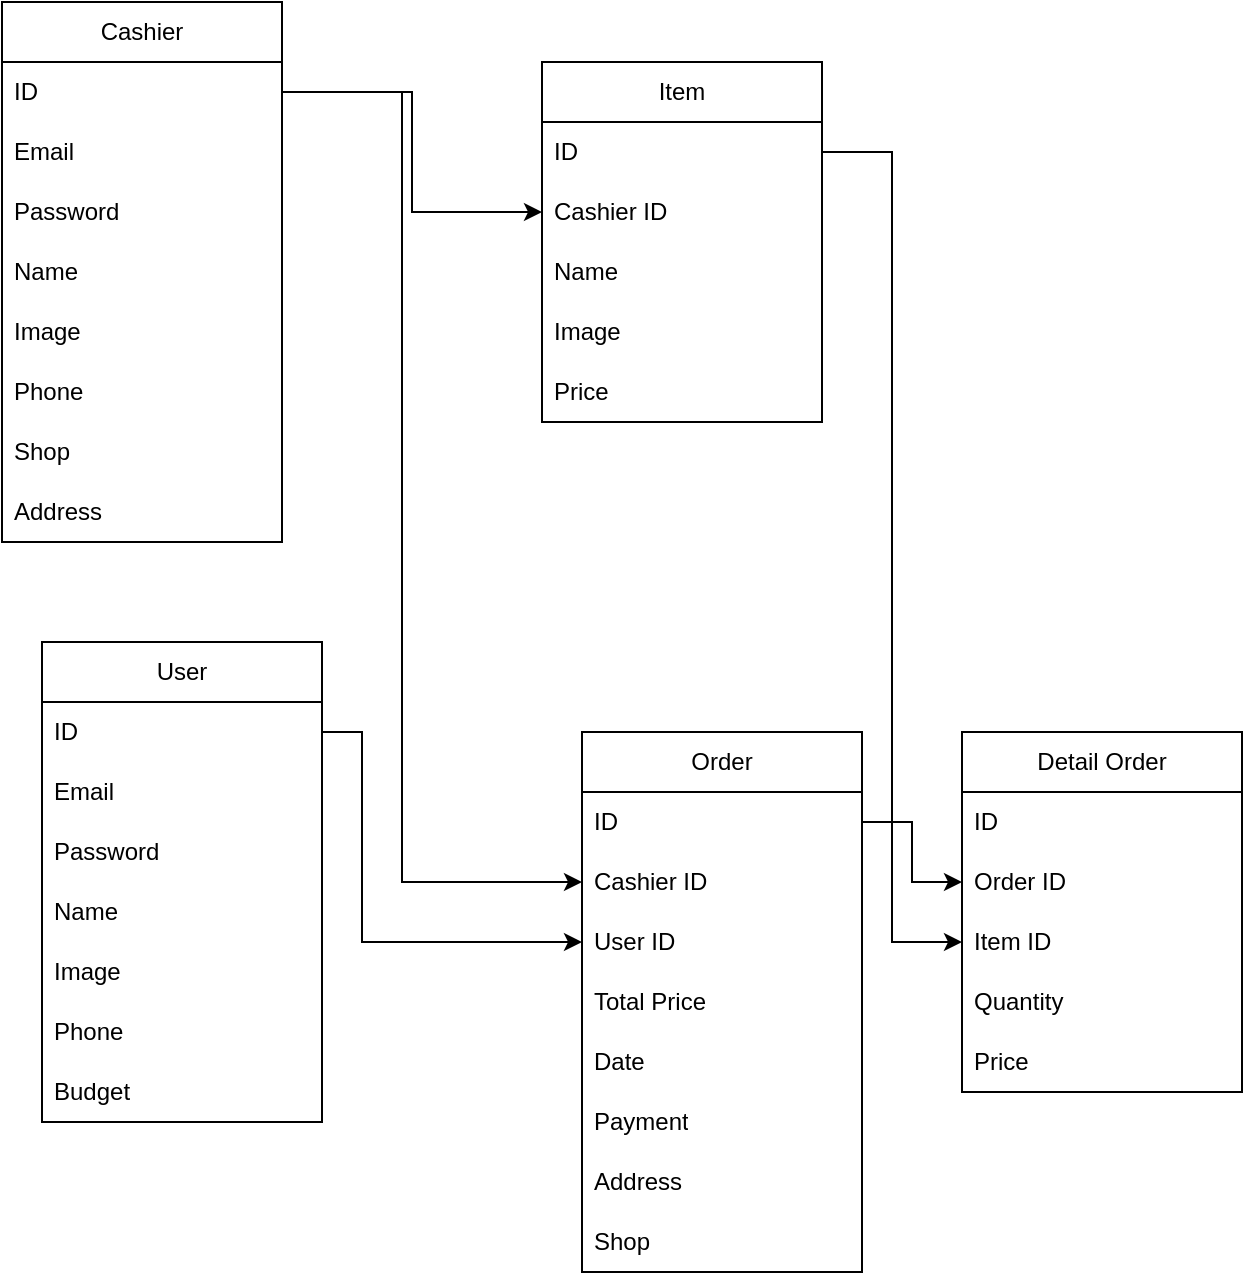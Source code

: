 <mxfile>
    <diagram id="Nd0yp7cU4rtlj6QVk-Z5" name="Page-1">
        <mxGraphModel dx="682" dy="569" grid="1" gridSize="10" guides="1" tooltips="1" connect="1" arrows="1" fold="1" page="1" pageScale="1" pageWidth="827" pageHeight="1169" math="0" shadow="0">
            <root>
                <mxCell id="0"/>
                <mxCell id="1" parent="0"/>
                <mxCell id="KE-ZS_bzrs1-saGK04Xc-1" value="User" style="swimlane;fontStyle=0;childLayout=stackLayout;horizontal=1;startSize=30;horizontalStack=0;resizeParent=1;resizeParentMax=0;resizeLast=0;collapsible=1;marginBottom=0;whiteSpace=wrap;html=1;" parent="1" vertex="1">
                    <mxGeometry x="70" y="820" width="140" height="240" as="geometry"/>
                </mxCell>
                <mxCell id="KE-ZS_bzrs1-saGK04Xc-2" value="ID" style="text;strokeColor=none;fillColor=none;align=left;verticalAlign=middle;spacingLeft=4;spacingRight=4;overflow=hidden;points=[[0,0.5],[1,0.5]];portConstraint=eastwest;rotatable=0;whiteSpace=wrap;html=1;" parent="KE-ZS_bzrs1-saGK04Xc-1" vertex="1">
                    <mxGeometry y="30" width="140" height="30" as="geometry"/>
                </mxCell>
                <mxCell id="KE-ZS_bzrs1-saGK04Xc-3" value="Email" style="text;strokeColor=none;fillColor=none;align=left;verticalAlign=middle;spacingLeft=4;spacingRight=4;overflow=hidden;points=[[0,0.5],[1,0.5]];portConstraint=eastwest;rotatable=0;whiteSpace=wrap;html=1;" parent="KE-ZS_bzrs1-saGK04Xc-1" vertex="1">
                    <mxGeometry y="60" width="140" height="30" as="geometry"/>
                </mxCell>
                <mxCell id="KE-ZS_bzrs1-saGK04Xc-4" value="Password" style="text;strokeColor=none;fillColor=none;align=left;verticalAlign=middle;spacingLeft=4;spacingRight=4;overflow=hidden;points=[[0,0.5],[1,0.5]];portConstraint=eastwest;rotatable=0;whiteSpace=wrap;html=1;" parent="KE-ZS_bzrs1-saGK04Xc-1" vertex="1">
                    <mxGeometry y="90" width="140" height="30" as="geometry"/>
                </mxCell>
                <mxCell id="KE-ZS_bzrs1-saGK04Xc-5" value="Name" style="text;strokeColor=none;fillColor=none;align=left;verticalAlign=middle;spacingLeft=4;spacingRight=4;overflow=hidden;points=[[0,0.5],[1,0.5]];portConstraint=eastwest;rotatable=0;whiteSpace=wrap;html=1;" parent="KE-ZS_bzrs1-saGK04Xc-1" vertex="1">
                    <mxGeometry y="120" width="140" height="30" as="geometry"/>
                </mxCell>
                <mxCell id="KE-ZS_bzrs1-saGK04Xc-36" value="Image" style="text;strokeColor=none;fillColor=none;align=left;verticalAlign=middle;spacingLeft=4;spacingRight=4;overflow=hidden;points=[[0,0.5],[1,0.5]];portConstraint=eastwest;rotatable=0;whiteSpace=wrap;html=1;" parent="KE-ZS_bzrs1-saGK04Xc-1" vertex="1">
                    <mxGeometry y="150" width="140" height="30" as="geometry"/>
                </mxCell>
                <mxCell id="KE-ZS_bzrs1-saGK04Xc-6" value="Phone" style="text;strokeColor=none;fillColor=none;align=left;verticalAlign=middle;spacingLeft=4;spacingRight=4;overflow=hidden;points=[[0,0.5],[1,0.5]];portConstraint=eastwest;rotatable=0;whiteSpace=wrap;html=1;" parent="KE-ZS_bzrs1-saGK04Xc-1" vertex="1">
                    <mxGeometry y="180" width="140" height="30" as="geometry"/>
                </mxCell>
                <mxCell id="wDjxrY-nJtku_MzewTKC-1" value="Budget" style="text;strokeColor=none;fillColor=none;align=left;verticalAlign=middle;spacingLeft=4;spacingRight=4;overflow=hidden;points=[[0,0.5],[1,0.5]];portConstraint=eastwest;rotatable=0;whiteSpace=wrap;html=1;" parent="KE-ZS_bzrs1-saGK04Xc-1" vertex="1">
                    <mxGeometry y="210" width="140" height="30" as="geometry"/>
                </mxCell>
                <mxCell id="KE-ZS_bzrs1-saGK04Xc-9" value="Item" style="swimlane;fontStyle=0;childLayout=stackLayout;horizontal=1;startSize=30;horizontalStack=0;resizeParent=1;resizeParentMax=0;resizeLast=0;collapsible=1;marginBottom=0;whiteSpace=wrap;html=1;" parent="1" vertex="1">
                    <mxGeometry x="320" y="530" width="140" height="180" as="geometry"/>
                </mxCell>
                <mxCell id="KE-ZS_bzrs1-saGK04Xc-10" value="ID" style="text;strokeColor=none;fillColor=none;align=left;verticalAlign=middle;spacingLeft=4;spacingRight=4;overflow=hidden;points=[[0,0.5],[1,0.5]];portConstraint=eastwest;rotatable=0;whiteSpace=wrap;html=1;" parent="KE-ZS_bzrs1-saGK04Xc-9" vertex="1">
                    <mxGeometry y="30" width="140" height="30" as="geometry"/>
                </mxCell>
                <mxCell id="KE-ZS_bzrs1-saGK04Xc-11" value="Cashier ID" style="text;strokeColor=none;fillColor=none;align=left;verticalAlign=middle;spacingLeft=4;spacingRight=4;overflow=hidden;points=[[0,0.5],[1,0.5]];portConstraint=eastwest;rotatable=0;whiteSpace=wrap;html=1;" parent="KE-ZS_bzrs1-saGK04Xc-9" vertex="1">
                    <mxGeometry y="60" width="140" height="30" as="geometry"/>
                </mxCell>
                <mxCell id="KE-ZS_bzrs1-saGK04Xc-12" value="Name" style="text;strokeColor=none;fillColor=none;align=left;verticalAlign=middle;spacingLeft=4;spacingRight=4;overflow=hidden;points=[[0,0.5],[1,0.5]];portConstraint=eastwest;rotatable=0;whiteSpace=wrap;html=1;" parent="KE-ZS_bzrs1-saGK04Xc-9" vertex="1">
                    <mxGeometry y="90" width="140" height="30" as="geometry"/>
                </mxCell>
                <mxCell id="KE-ZS_bzrs1-saGK04Xc-13" value="Image" style="text;strokeColor=none;fillColor=none;align=left;verticalAlign=middle;spacingLeft=4;spacingRight=4;overflow=hidden;points=[[0,0.5],[1,0.5]];portConstraint=eastwest;rotatable=0;whiteSpace=wrap;html=1;" parent="KE-ZS_bzrs1-saGK04Xc-9" vertex="1">
                    <mxGeometry y="120" width="140" height="30" as="geometry"/>
                </mxCell>
                <mxCell id="KE-ZS_bzrs1-saGK04Xc-14" value="Price" style="text;strokeColor=none;fillColor=none;align=left;verticalAlign=middle;spacingLeft=4;spacingRight=4;overflow=hidden;points=[[0,0.5],[1,0.5]];portConstraint=eastwest;rotatable=0;whiteSpace=wrap;html=1;" parent="KE-ZS_bzrs1-saGK04Xc-9" vertex="1">
                    <mxGeometry y="150" width="140" height="30" as="geometry"/>
                </mxCell>
                <mxCell id="KE-ZS_bzrs1-saGK04Xc-28" value="Order" style="swimlane;fontStyle=0;childLayout=stackLayout;horizontal=1;startSize=30;horizontalStack=0;resizeParent=1;resizeParentMax=0;resizeLast=0;collapsible=1;marginBottom=0;whiteSpace=wrap;html=1;" parent="1" vertex="1">
                    <mxGeometry x="340" y="865" width="140" height="270" as="geometry"/>
                </mxCell>
                <mxCell id="KE-ZS_bzrs1-saGK04Xc-29" value="ID" style="text;strokeColor=none;fillColor=none;align=left;verticalAlign=middle;spacingLeft=4;spacingRight=4;overflow=hidden;points=[[0,0.5],[1,0.5]];portConstraint=eastwest;rotatable=0;whiteSpace=wrap;html=1;" parent="KE-ZS_bzrs1-saGK04Xc-28" vertex="1">
                    <mxGeometry y="30" width="140" height="30" as="geometry"/>
                </mxCell>
                <mxCell id="ORIUTTRJE6k32gcGzhsI-10" value="Cashier ID" style="text;strokeColor=none;fillColor=none;align=left;verticalAlign=middle;spacingLeft=4;spacingRight=4;overflow=hidden;points=[[0,0.5],[1,0.5]];portConstraint=eastwest;rotatable=0;whiteSpace=wrap;html=1;" parent="KE-ZS_bzrs1-saGK04Xc-28" vertex="1">
                    <mxGeometry y="60" width="140" height="30" as="geometry"/>
                </mxCell>
                <mxCell id="KE-ZS_bzrs1-saGK04Xc-32" value="User ID" style="text;strokeColor=none;fillColor=none;align=left;verticalAlign=middle;spacingLeft=4;spacingRight=4;overflow=hidden;points=[[0,0.5],[1,0.5]];portConstraint=eastwest;rotatable=0;whiteSpace=wrap;html=1;" parent="KE-ZS_bzrs1-saGK04Xc-28" vertex="1">
                    <mxGeometry y="90" width="140" height="30" as="geometry"/>
                </mxCell>
                <mxCell id="KE-ZS_bzrs1-saGK04Xc-33" value="Total Price" style="text;strokeColor=none;fillColor=none;align=left;verticalAlign=middle;spacingLeft=4;spacingRight=4;overflow=hidden;points=[[0,0.5],[1,0.5]];portConstraint=eastwest;rotatable=0;whiteSpace=wrap;html=1;" parent="KE-ZS_bzrs1-saGK04Xc-28" vertex="1">
                    <mxGeometry y="120" width="140" height="30" as="geometry"/>
                </mxCell>
                <mxCell id="6" value="Date" style="text;strokeColor=none;fillColor=none;align=left;verticalAlign=middle;spacingLeft=4;spacingRight=4;overflow=hidden;points=[[0,0.5],[1,0.5]];portConstraint=eastwest;rotatable=0;whiteSpace=wrap;html=1;" vertex="1" parent="KE-ZS_bzrs1-saGK04Xc-28">
                    <mxGeometry y="150" width="140" height="30" as="geometry"/>
                </mxCell>
                <mxCell id="7" value="Payment" style="text;strokeColor=none;fillColor=none;align=left;verticalAlign=middle;spacingLeft=4;spacingRight=4;overflow=hidden;points=[[0,0.5],[1,0.5]];portConstraint=eastwest;rotatable=0;whiteSpace=wrap;html=1;" vertex="1" parent="KE-ZS_bzrs1-saGK04Xc-28">
                    <mxGeometry y="180" width="140" height="30" as="geometry"/>
                </mxCell>
                <mxCell id="8" value="Address" style="text;strokeColor=none;fillColor=none;align=left;verticalAlign=middle;spacingLeft=4;spacingRight=4;overflow=hidden;points=[[0,0.5],[1,0.5]];portConstraint=eastwest;rotatable=0;whiteSpace=wrap;html=1;" vertex="1" parent="KE-ZS_bzrs1-saGK04Xc-28">
                    <mxGeometry y="210" width="140" height="30" as="geometry"/>
                </mxCell>
                <mxCell id="9" value="Shop" style="text;strokeColor=none;fillColor=none;align=left;verticalAlign=middle;spacingLeft=4;spacingRight=4;overflow=hidden;points=[[0,0.5],[1,0.5]];portConstraint=eastwest;rotatable=0;whiteSpace=wrap;html=1;" vertex="1" parent="KE-ZS_bzrs1-saGK04Xc-28">
                    <mxGeometry y="240" width="140" height="30" as="geometry"/>
                </mxCell>
                <mxCell id="ORIUTTRJE6k32gcGzhsI-1" value="Cashier" style="swimlane;fontStyle=0;childLayout=stackLayout;horizontal=1;startSize=30;horizontalStack=0;resizeParent=1;resizeParentMax=0;resizeLast=0;collapsible=1;marginBottom=0;whiteSpace=wrap;html=1;" parent="1" vertex="1">
                    <mxGeometry x="50" y="500" width="140" height="270" as="geometry"/>
                </mxCell>
                <mxCell id="ORIUTTRJE6k32gcGzhsI-2" value="ID" style="text;strokeColor=none;fillColor=none;align=left;verticalAlign=middle;spacingLeft=4;spacingRight=4;overflow=hidden;points=[[0,0.5],[1,0.5]];portConstraint=eastwest;rotatable=0;whiteSpace=wrap;html=1;" parent="ORIUTTRJE6k32gcGzhsI-1" vertex="1">
                    <mxGeometry y="30" width="140" height="30" as="geometry"/>
                </mxCell>
                <mxCell id="ORIUTTRJE6k32gcGzhsI-3" value="Email" style="text;strokeColor=none;fillColor=none;align=left;verticalAlign=middle;spacingLeft=4;spacingRight=4;overflow=hidden;points=[[0,0.5],[1,0.5]];portConstraint=eastwest;rotatable=0;whiteSpace=wrap;html=1;" parent="ORIUTTRJE6k32gcGzhsI-1" vertex="1">
                    <mxGeometry y="60" width="140" height="30" as="geometry"/>
                </mxCell>
                <mxCell id="ORIUTTRJE6k32gcGzhsI-4" value="Password" style="text;strokeColor=none;fillColor=none;align=left;verticalAlign=middle;spacingLeft=4;spacingRight=4;overflow=hidden;points=[[0,0.5],[1,0.5]];portConstraint=eastwest;rotatable=0;whiteSpace=wrap;html=1;" parent="ORIUTTRJE6k32gcGzhsI-1" vertex="1">
                    <mxGeometry y="90" width="140" height="30" as="geometry"/>
                </mxCell>
                <mxCell id="ORIUTTRJE6k32gcGzhsI-5" value="Name" style="text;strokeColor=none;fillColor=none;align=left;verticalAlign=middle;spacingLeft=4;spacingRight=4;overflow=hidden;points=[[0,0.5],[1,0.5]];portConstraint=eastwest;rotatable=0;whiteSpace=wrap;html=1;" parent="ORIUTTRJE6k32gcGzhsI-1" vertex="1">
                    <mxGeometry y="120" width="140" height="30" as="geometry"/>
                </mxCell>
                <mxCell id="ORIUTTRJE6k32gcGzhsI-6" value="Image" style="text;strokeColor=none;fillColor=none;align=left;verticalAlign=middle;spacingLeft=4;spacingRight=4;overflow=hidden;points=[[0,0.5],[1,0.5]];portConstraint=eastwest;rotatable=0;whiteSpace=wrap;html=1;" parent="ORIUTTRJE6k32gcGzhsI-1" vertex="1">
                    <mxGeometry y="150" width="140" height="30" as="geometry"/>
                </mxCell>
                <mxCell id="ORIUTTRJE6k32gcGzhsI-7" value="Phone" style="text;strokeColor=none;fillColor=none;align=left;verticalAlign=middle;spacingLeft=4;spacingRight=4;overflow=hidden;points=[[0,0.5],[1,0.5]];portConstraint=eastwest;rotatable=0;whiteSpace=wrap;html=1;" parent="ORIUTTRJE6k32gcGzhsI-1" vertex="1">
                    <mxGeometry y="180" width="140" height="30" as="geometry"/>
                </mxCell>
                <mxCell id="wDjxrY-nJtku_MzewTKC-14" value="Shop" style="text;strokeColor=none;fillColor=none;align=left;verticalAlign=middle;spacingLeft=4;spacingRight=4;overflow=hidden;points=[[0,0.5],[1,0.5]];portConstraint=eastwest;rotatable=0;whiteSpace=wrap;html=1;" parent="ORIUTTRJE6k32gcGzhsI-1" vertex="1">
                    <mxGeometry y="210" width="140" height="30" as="geometry"/>
                </mxCell>
                <mxCell id="wDjxrY-nJtku_MzewTKC-15" value="Address" style="text;strokeColor=none;fillColor=none;align=left;verticalAlign=middle;spacingLeft=4;spacingRight=4;overflow=hidden;points=[[0,0.5],[1,0.5]];portConstraint=eastwest;rotatable=0;whiteSpace=wrap;html=1;" parent="ORIUTTRJE6k32gcGzhsI-1" vertex="1">
                    <mxGeometry y="240" width="140" height="30" as="geometry"/>
                </mxCell>
                <mxCell id="ORIUTTRJE6k32gcGzhsI-12" style="edgeStyle=orthogonalEdgeStyle;rounded=0;orthogonalLoop=1;jettySize=auto;html=1;exitX=1;exitY=0.5;exitDx=0;exitDy=0;entryX=0;entryY=0.5;entryDx=0;entryDy=0;" parent="1" source="KE-ZS_bzrs1-saGK04Xc-2" target="KE-ZS_bzrs1-saGK04Xc-32" edge="1">
                    <mxGeometry relative="1" as="geometry">
                        <Array as="points">
                            <mxPoint x="230" y="865"/>
                            <mxPoint x="230" y="970"/>
                            <mxPoint x="320" y="970"/>
                        </Array>
                    </mxGeometry>
                </mxCell>
                <mxCell id="ORIUTTRJE6k32gcGzhsI-13" style="edgeStyle=orthogonalEdgeStyle;rounded=0;orthogonalLoop=1;jettySize=auto;html=1;exitX=1;exitY=0.5;exitDx=0;exitDy=0;entryX=0;entryY=0.5;entryDx=0;entryDy=0;" parent="1" source="ORIUTTRJE6k32gcGzhsI-2" target="ORIUTTRJE6k32gcGzhsI-10" edge="1">
                    <mxGeometry relative="1" as="geometry">
                        <Array as="points">
                            <mxPoint x="250" y="545"/>
                            <mxPoint x="250" y="940"/>
                        </Array>
                    </mxGeometry>
                </mxCell>
                <mxCell id="wDjxrY-nJtku_MzewTKC-8" value="Detail Order" style="swimlane;fontStyle=0;childLayout=stackLayout;horizontal=1;startSize=30;horizontalStack=0;resizeParent=1;resizeParentMax=0;resizeLast=0;collapsible=1;marginBottom=0;whiteSpace=wrap;html=1;" parent="1" vertex="1">
                    <mxGeometry x="530" y="865" width="140" height="180" as="geometry"/>
                </mxCell>
                <mxCell id="wDjxrY-nJtku_MzewTKC-9" value="ID" style="text;strokeColor=none;fillColor=none;align=left;verticalAlign=middle;spacingLeft=4;spacingRight=4;overflow=hidden;points=[[0,0.5],[1,0.5]];portConstraint=eastwest;rotatable=0;whiteSpace=wrap;html=1;" parent="wDjxrY-nJtku_MzewTKC-8" vertex="1">
                    <mxGeometry y="30" width="140" height="30" as="geometry"/>
                </mxCell>
                <mxCell id="wDjxrY-nJtku_MzewTKC-12" value="Order ID" style="text;strokeColor=none;fillColor=none;align=left;verticalAlign=middle;spacingLeft=4;spacingRight=4;overflow=hidden;points=[[0,0.5],[1,0.5]];portConstraint=eastwest;rotatable=0;whiteSpace=wrap;html=1;" parent="wDjxrY-nJtku_MzewTKC-8" vertex="1">
                    <mxGeometry y="60" width="140" height="30" as="geometry"/>
                </mxCell>
                <mxCell id="2" value="Item ID" style="text;strokeColor=none;fillColor=none;align=left;verticalAlign=middle;spacingLeft=4;spacingRight=4;overflow=hidden;points=[[0,0.5],[1,0.5]];portConstraint=eastwest;rotatable=0;whiteSpace=wrap;html=1;" parent="wDjxrY-nJtku_MzewTKC-8" vertex="1">
                    <mxGeometry y="90" width="140" height="30" as="geometry"/>
                </mxCell>
                <mxCell id="4" value="Quantity" style="text;strokeColor=none;fillColor=none;align=left;verticalAlign=middle;spacingLeft=4;spacingRight=4;overflow=hidden;points=[[0,0.5],[1,0.5]];portConstraint=eastwest;rotatable=0;whiteSpace=wrap;html=1;" parent="wDjxrY-nJtku_MzewTKC-8" vertex="1">
                    <mxGeometry y="120" width="140" height="30" as="geometry"/>
                </mxCell>
                <mxCell id="5" value="Price" style="text;strokeColor=none;fillColor=none;align=left;verticalAlign=middle;spacingLeft=4;spacingRight=4;overflow=hidden;points=[[0,0.5],[1,0.5]];portConstraint=eastwest;rotatable=0;whiteSpace=wrap;html=1;" parent="wDjxrY-nJtku_MzewTKC-8" vertex="1">
                    <mxGeometry y="150" width="140" height="30" as="geometry"/>
                </mxCell>
                <mxCell id="Kmerur8cUWfq1-XbihIo-1" style="edgeStyle=orthogonalEdgeStyle;rounded=0;orthogonalLoop=1;jettySize=auto;html=1;exitX=1;exitY=0.5;exitDx=0;exitDy=0;entryX=0;entryY=0.5;entryDx=0;entryDy=0;" parent="1" source="KE-ZS_bzrs1-saGK04Xc-29" target="wDjxrY-nJtku_MzewTKC-12" edge="1">
                    <mxGeometry relative="1" as="geometry"/>
                </mxCell>
                <mxCell id="jMIIm5oFH1y-Ll8GHE5L-1" style="edgeStyle=orthogonalEdgeStyle;rounded=0;orthogonalLoop=1;jettySize=auto;html=1;exitX=1;exitY=0.5;exitDx=0;exitDy=0;entryX=0;entryY=0.5;entryDx=0;entryDy=0;" parent="1" source="ORIUTTRJE6k32gcGzhsI-2" target="KE-ZS_bzrs1-saGK04Xc-11" edge="1">
                    <mxGeometry relative="1" as="geometry"/>
                </mxCell>
                <mxCell id="3" style="edgeStyle=orthogonalEdgeStyle;html=1;exitX=1;exitY=0.5;exitDx=0;exitDy=0;entryX=0;entryY=0.5;entryDx=0;entryDy=0;rounded=0;" parent="1" source="KE-ZS_bzrs1-saGK04Xc-10" target="2" edge="1">
                    <mxGeometry relative="1" as="geometry"/>
                </mxCell>
            </root>
        </mxGraphModel>
    </diagram>
</mxfile>